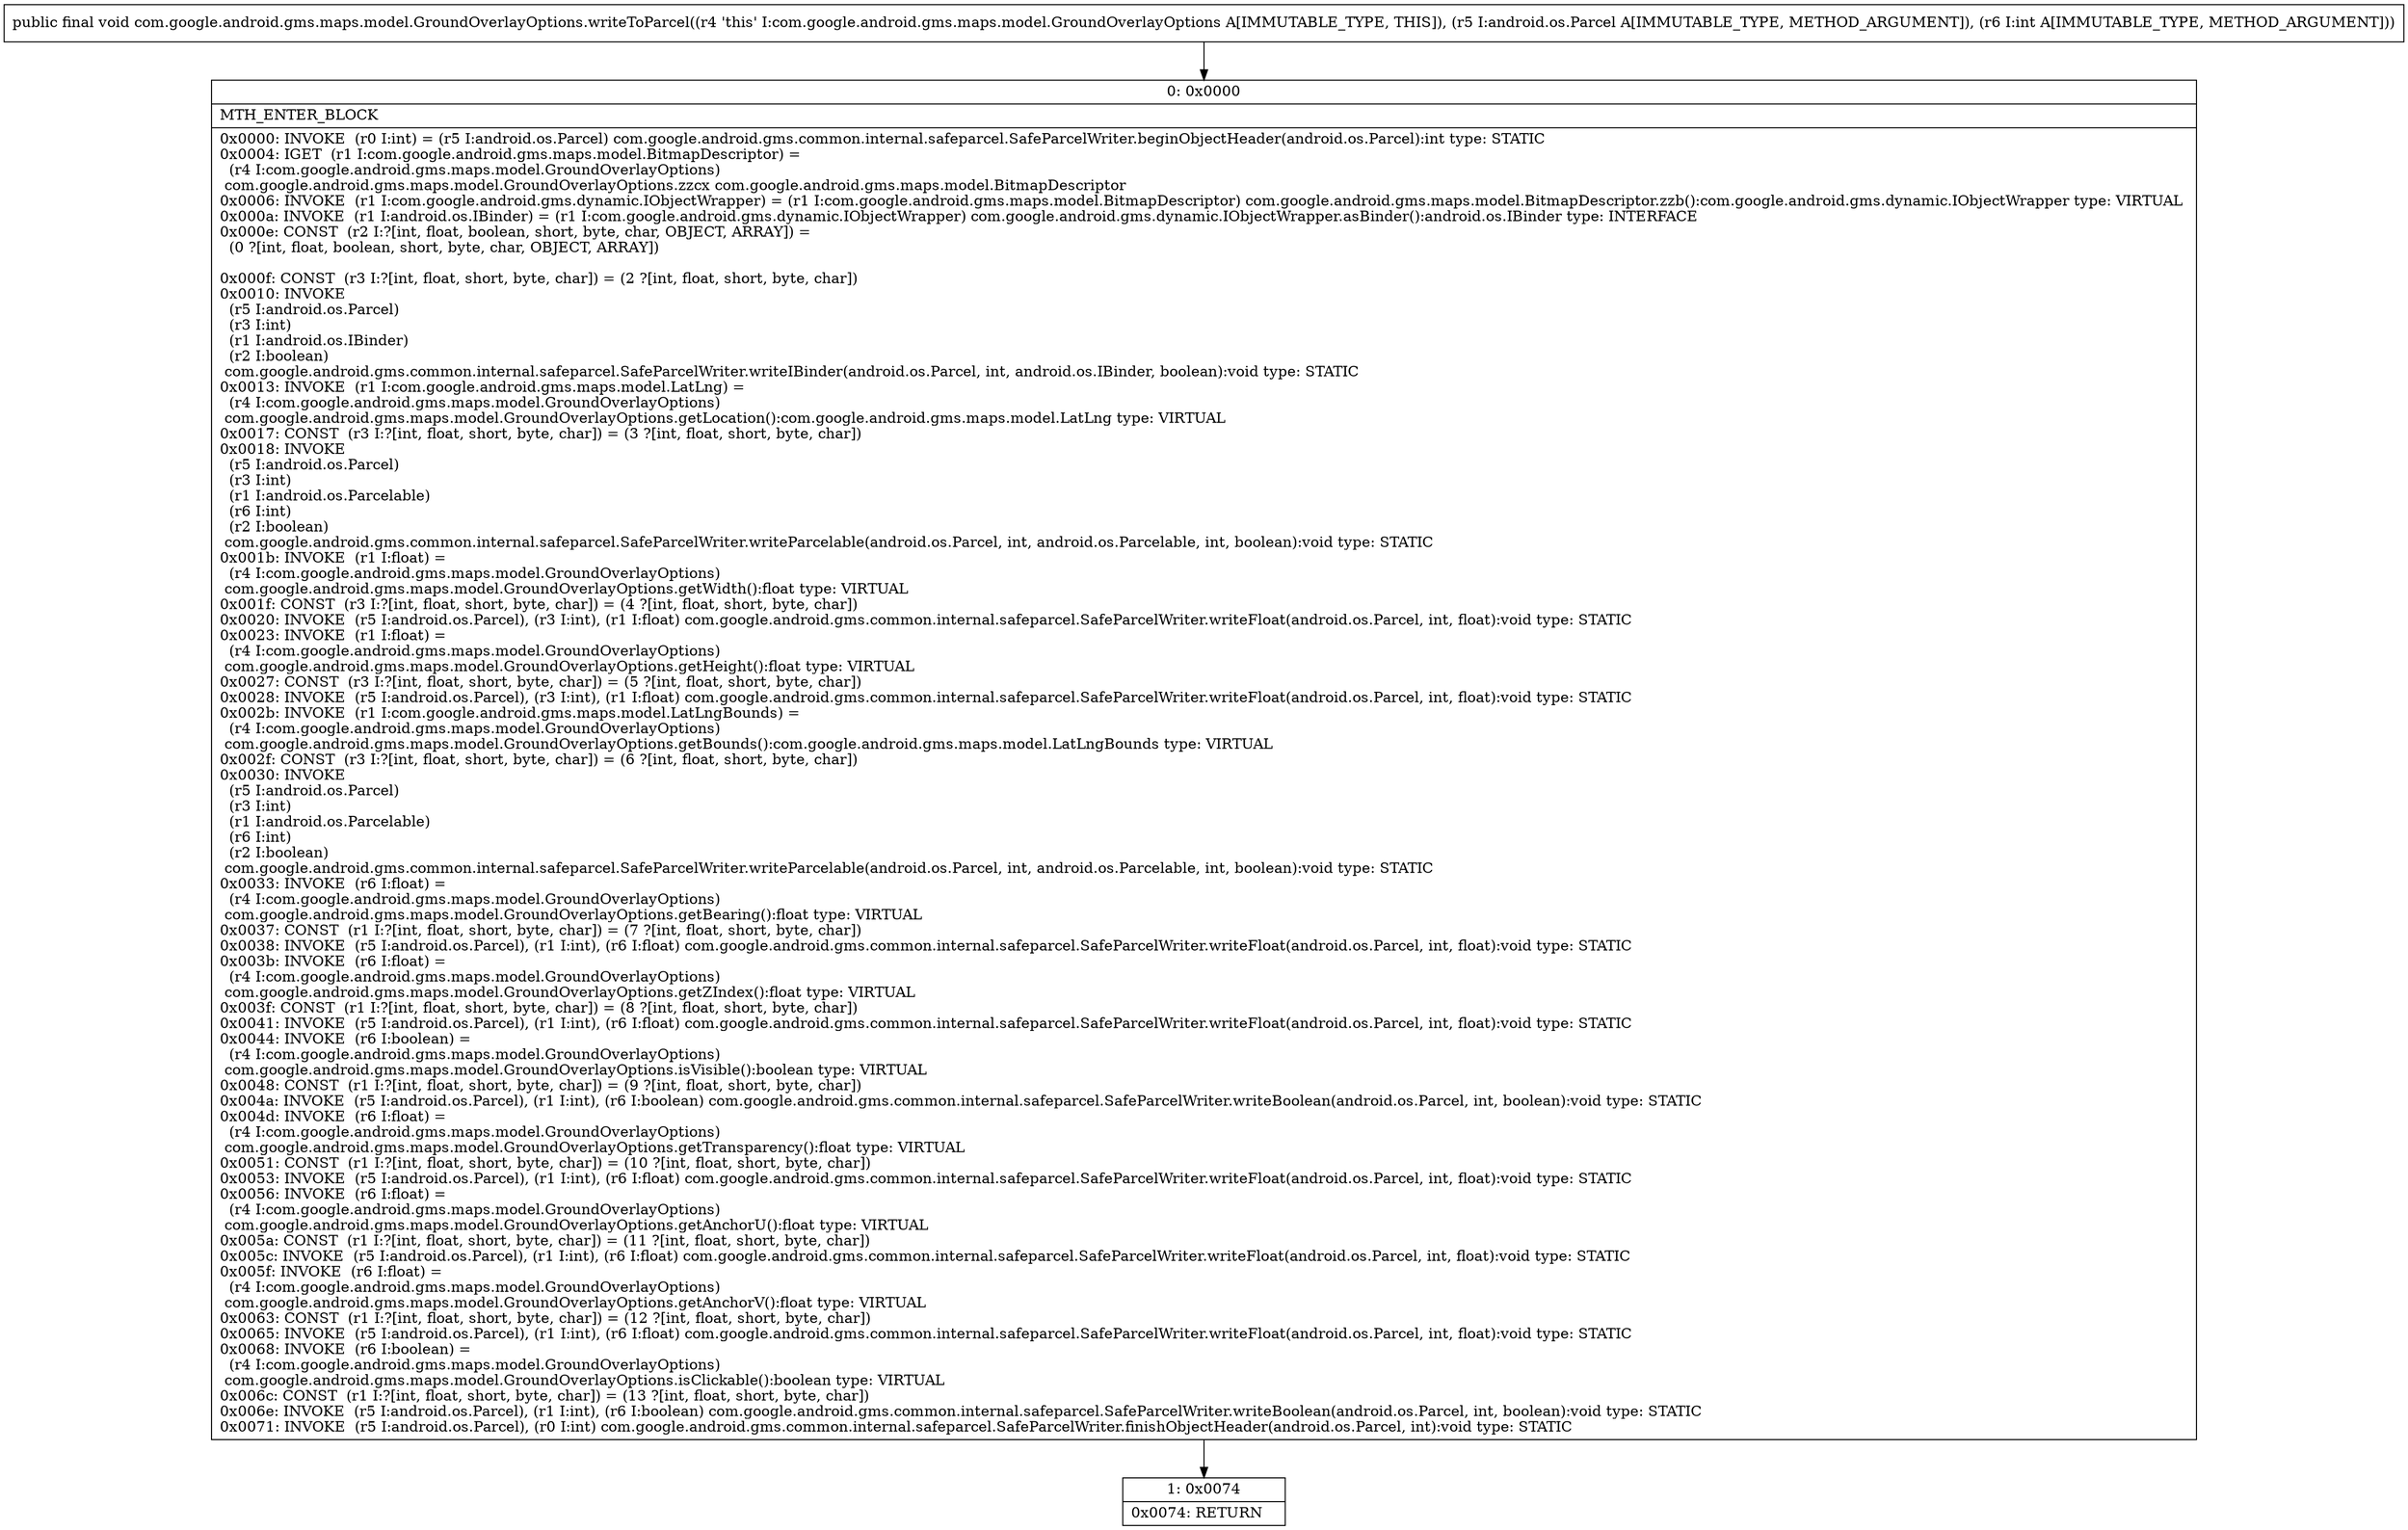 digraph "CFG forcom.google.android.gms.maps.model.GroundOverlayOptions.writeToParcel(Landroid\/os\/Parcel;I)V" {
Node_0 [shape=record,label="{0\:\ 0x0000|MTH_ENTER_BLOCK\l|0x0000: INVOKE  (r0 I:int) = (r5 I:android.os.Parcel) com.google.android.gms.common.internal.safeparcel.SafeParcelWriter.beginObjectHeader(android.os.Parcel):int type: STATIC \l0x0004: IGET  (r1 I:com.google.android.gms.maps.model.BitmapDescriptor) = \l  (r4 I:com.google.android.gms.maps.model.GroundOverlayOptions)\l com.google.android.gms.maps.model.GroundOverlayOptions.zzcx com.google.android.gms.maps.model.BitmapDescriptor \l0x0006: INVOKE  (r1 I:com.google.android.gms.dynamic.IObjectWrapper) = (r1 I:com.google.android.gms.maps.model.BitmapDescriptor) com.google.android.gms.maps.model.BitmapDescriptor.zzb():com.google.android.gms.dynamic.IObjectWrapper type: VIRTUAL \l0x000a: INVOKE  (r1 I:android.os.IBinder) = (r1 I:com.google.android.gms.dynamic.IObjectWrapper) com.google.android.gms.dynamic.IObjectWrapper.asBinder():android.os.IBinder type: INTERFACE \l0x000e: CONST  (r2 I:?[int, float, boolean, short, byte, char, OBJECT, ARRAY]) = \l  (0 ?[int, float, boolean, short, byte, char, OBJECT, ARRAY])\l \l0x000f: CONST  (r3 I:?[int, float, short, byte, char]) = (2 ?[int, float, short, byte, char]) \l0x0010: INVOKE  \l  (r5 I:android.os.Parcel)\l  (r3 I:int)\l  (r1 I:android.os.IBinder)\l  (r2 I:boolean)\l com.google.android.gms.common.internal.safeparcel.SafeParcelWriter.writeIBinder(android.os.Parcel, int, android.os.IBinder, boolean):void type: STATIC \l0x0013: INVOKE  (r1 I:com.google.android.gms.maps.model.LatLng) = \l  (r4 I:com.google.android.gms.maps.model.GroundOverlayOptions)\l com.google.android.gms.maps.model.GroundOverlayOptions.getLocation():com.google.android.gms.maps.model.LatLng type: VIRTUAL \l0x0017: CONST  (r3 I:?[int, float, short, byte, char]) = (3 ?[int, float, short, byte, char]) \l0x0018: INVOKE  \l  (r5 I:android.os.Parcel)\l  (r3 I:int)\l  (r1 I:android.os.Parcelable)\l  (r6 I:int)\l  (r2 I:boolean)\l com.google.android.gms.common.internal.safeparcel.SafeParcelWriter.writeParcelable(android.os.Parcel, int, android.os.Parcelable, int, boolean):void type: STATIC \l0x001b: INVOKE  (r1 I:float) = \l  (r4 I:com.google.android.gms.maps.model.GroundOverlayOptions)\l com.google.android.gms.maps.model.GroundOverlayOptions.getWidth():float type: VIRTUAL \l0x001f: CONST  (r3 I:?[int, float, short, byte, char]) = (4 ?[int, float, short, byte, char]) \l0x0020: INVOKE  (r5 I:android.os.Parcel), (r3 I:int), (r1 I:float) com.google.android.gms.common.internal.safeparcel.SafeParcelWriter.writeFloat(android.os.Parcel, int, float):void type: STATIC \l0x0023: INVOKE  (r1 I:float) = \l  (r4 I:com.google.android.gms.maps.model.GroundOverlayOptions)\l com.google.android.gms.maps.model.GroundOverlayOptions.getHeight():float type: VIRTUAL \l0x0027: CONST  (r3 I:?[int, float, short, byte, char]) = (5 ?[int, float, short, byte, char]) \l0x0028: INVOKE  (r5 I:android.os.Parcel), (r3 I:int), (r1 I:float) com.google.android.gms.common.internal.safeparcel.SafeParcelWriter.writeFloat(android.os.Parcel, int, float):void type: STATIC \l0x002b: INVOKE  (r1 I:com.google.android.gms.maps.model.LatLngBounds) = \l  (r4 I:com.google.android.gms.maps.model.GroundOverlayOptions)\l com.google.android.gms.maps.model.GroundOverlayOptions.getBounds():com.google.android.gms.maps.model.LatLngBounds type: VIRTUAL \l0x002f: CONST  (r3 I:?[int, float, short, byte, char]) = (6 ?[int, float, short, byte, char]) \l0x0030: INVOKE  \l  (r5 I:android.os.Parcel)\l  (r3 I:int)\l  (r1 I:android.os.Parcelable)\l  (r6 I:int)\l  (r2 I:boolean)\l com.google.android.gms.common.internal.safeparcel.SafeParcelWriter.writeParcelable(android.os.Parcel, int, android.os.Parcelable, int, boolean):void type: STATIC \l0x0033: INVOKE  (r6 I:float) = \l  (r4 I:com.google.android.gms.maps.model.GroundOverlayOptions)\l com.google.android.gms.maps.model.GroundOverlayOptions.getBearing():float type: VIRTUAL \l0x0037: CONST  (r1 I:?[int, float, short, byte, char]) = (7 ?[int, float, short, byte, char]) \l0x0038: INVOKE  (r5 I:android.os.Parcel), (r1 I:int), (r6 I:float) com.google.android.gms.common.internal.safeparcel.SafeParcelWriter.writeFloat(android.os.Parcel, int, float):void type: STATIC \l0x003b: INVOKE  (r6 I:float) = \l  (r4 I:com.google.android.gms.maps.model.GroundOverlayOptions)\l com.google.android.gms.maps.model.GroundOverlayOptions.getZIndex():float type: VIRTUAL \l0x003f: CONST  (r1 I:?[int, float, short, byte, char]) = (8 ?[int, float, short, byte, char]) \l0x0041: INVOKE  (r5 I:android.os.Parcel), (r1 I:int), (r6 I:float) com.google.android.gms.common.internal.safeparcel.SafeParcelWriter.writeFloat(android.os.Parcel, int, float):void type: STATIC \l0x0044: INVOKE  (r6 I:boolean) = \l  (r4 I:com.google.android.gms.maps.model.GroundOverlayOptions)\l com.google.android.gms.maps.model.GroundOverlayOptions.isVisible():boolean type: VIRTUAL \l0x0048: CONST  (r1 I:?[int, float, short, byte, char]) = (9 ?[int, float, short, byte, char]) \l0x004a: INVOKE  (r5 I:android.os.Parcel), (r1 I:int), (r6 I:boolean) com.google.android.gms.common.internal.safeparcel.SafeParcelWriter.writeBoolean(android.os.Parcel, int, boolean):void type: STATIC \l0x004d: INVOKE  (r6 I:float) = \l  (r4 I:com.google.android.gms.maps.model.GroundOverlayOptions)\l com.google.android.gms.maps.model.GroundOverlayOptions.getTransparency():float type: VIRTUAL \l0x0051: CONST  (r1 I:?[int, float, short, byte, char]) = (10 ?[int, float, short, byte, char]) \l0x0053: INVOKE  (r5 I:android.os.Parcel), (r1 I:int), (r6 I:float) com.google.android.gms.common.internal.safeparcel.SafeParcelWriter.writeFloat(android.os.Parcel, int, float):void type: STATIC \l0x0056: INVOKE  (r6 I:float) = \l  (r4 I:com.google.android.gms.maps.model.GroundOverlayOptions)\l com.google.android.gms.maps.model.GroundOverlayOptions.getAnchorU():float type: VIRTUAL \l0x005a: CONST  (r1 I:?[int, float, short, byte, char]) = (11 ?[int, float, short, byte, char]) \l0x005c: INVOKE  (r5 I:android.os.Parcel), (r1 I:int), (r6 I:float) com.google.android.gms.common.internal.safeparcel.SafeParcelWriter.writeFloat(android.os.Parcel, int, float):void type: STATIC \l0x005f: INVOKE  (r6 I:float) = \l  (r4 I:com.google.android.gms.maps.model.GroundOverlayOptions)\l com.google.android.gms.maps.model.GroundOverlayOptions.getAnchorV():float type: VIRTUAL \l0x0063: CONST  (r1 I:?[int, float, short, byte, char]) = (12 ?[int, float, short, byte, char]) \l0x0065: INVOKE  (r5 I:android.os.Parcel), (r1 I:int), (r6 I:float) com.google.android.gms.common.internal.safeparcel.SafeParcelWriter.writeFloat(android.os.Parcel, int, float):void type: STATIC \l0x0068: INVOKE  (r6 I:boolean) = \l  (r4 I:com.google.android.gms.maps.model.GroundOverlayOptions)\l com.google.android.gms.maps.model.GroundOverlayOptions.isClickable():boolean type: VIRTUAL \l0x006c: CONST  (r1 I:?[int, float, short, byte, char]) = (13 ?[int, float, short, byte, char]) \l0x006e: INVOKE  (r5 I:android.os.Parcel), (r1 I:int), (r6 I:boolean) com.google.android.gms.common.internal.safeparcel.SafeParcelWriter.writeBoolean(android.os.Parcel, int, boolean):void type: STATIC \l0x0071: INVOKE  (r5 I:android.os.Parcel), (r0 I:int) com.google.android.gms.common.internal.safeparcel.SafeParcelWriter.finishObjectHeader(android.os.Parcel, int):void type: STATIC \l}"];
Node_1 [shape=record,label="{1\:\ 0x0074|0x0074: RETURN   \l}"];
MethodNode[shape=record,label="{public final void com.google.android.gms.maps.model.GroundOverlayOptions.writeToParcel((r4 'this' I:com.google.android.gms.maps.model.GroundOverlayOptions A[IMMUTABLE_TYPE, THIS]), (r5 I:android.os.Parcel A[IMMUTABLE_TYPE, METHOD_ARGUMENT]), (r6 I:int A[IMMUTABLE_TYPE, METHOD_ARGUMENT])) }"];
MethodNode -> Node_0;
Node_0 -> Node_1;
}

